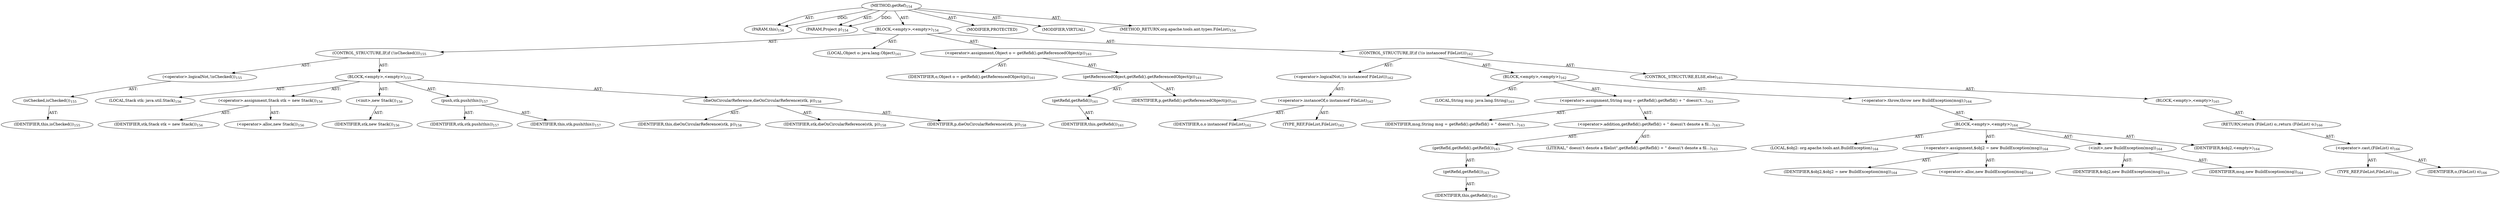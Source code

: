 digraph "getRef" {  
"111669149703" [label = <(METHOD,getRef)<SUB>154</SUB>> ]
"115964116997" [label = <(PARAM,this)<SUB>154</SUB>> ]
"115964117006" [label = <(PARAM,Project p)<SUB>154</SUB>> ]
"25769803794" [label = <(BLOCK,&lt;empty&gt;,&lt;empty&gt;)<SUB>154</SUB>> ]
"47244640265" [label = <(CONTROL_STRUCTURE,IF,if (!isChecked()))<SUB>155</SUB>> ]
"30064771145" [label = <(&lt;operator&gt;.logicalNot,!isChecked())<SUB>155</SUB>> ]
"30064771146" [label = <(isChecked,isChecked())<SUB>155</SUB>> ]
"68719476747" [label = <(IDENTIFIER,this,isChecked())<SUB>155</SUB>> ]
"25769803795" [label = <(BLOCK,&lt;empty&gt;,&lt;empty&gt;)<SUB>155</SUB>> ]
"94489280516" [label = <(LOCAL,Stack stk: java.util.Stack)<SUB>156</SUB>> ]
"30064771147" [label = <(&lt;operator&gt;.assignment,Stack stk = new Stack())<SUB>156</SUB>> ]
"68719476793" [label = <(IDENTIFIER,stk,Stack stk = new Stack())<SUB>156</SUB>> ]
"30064771148" [label = <(&lt;operator&gt;.alloc,new Stack())<SUB>156</SUB>> ]
"30064771149" [label = <(&lt;init&gt;,new Stack())<SUB>156</SUB>> ]
"68719476794" [label = <(IDENTIFIER,stk,new Stack())<SUB>156</SUB>> ]
"30064771150" [label = <(push,stk.push(this))<SUB>157</SUB>> ]
"68719476795" [label = <(IDENTIFIER,stk,stk.push(this))<SUB>157</SUB>> ]
"68719476748" [label = <(IDENTIFIER,this,stk.push(this))<SUB>157</SUB>> ]
"30064771151" [label = <(dieOnCircularReference,dieOnCircularReference(stk, p))<SUB>158</SUB>> ]
"68719476749" [label = <(IDENTIFIER,this,dieOnCircularReference(stk, p))<SUB>158</SUB>> ]
"68719476796" [label = <(IDENTIFIER,stk,dieOnCircularReference(stk, p))<SUB>158</SUB>> ]
"68719476797" [label = <(IDENTIFIER,p,dieOnCircularReference(stk, p))<SUB>158</SUB>> ]
"94489280517" [label = <(LOCAL,Object o: java.lang.Object)<SUB>161</SUB>> ]
"30064771152" [label = <(&lt;operator&gt;.assignment,Object o = getRefid().getReferencedObject(p))<SUB>161</SUB>> ]
"68719476798" [label = <(IDENTIFIER,o,Object o = getRefid().getReferencedObject(p))<SUB>161</SUB>> ]
"30064771153" [label = <(getReferencedObject,getRefid().getReferencedObject(p))<SUB>161</SUB>> ]
"30064771154" [label = <(getRefid,getRefid())<SUB>161</SUB>> ]
"68719476750" [label = <(IDENTIFIER,this,getRefid())<SUB>161</SUB>> ]
"68719476799" [label = <(IDENTIFIER,p,getRefid().getReferencedObject(p))<SUB>161</SUB>> ]
"47244640266" [label = <(CONTROL_STRUCTURE,IF,if (!(o instanceof FileList)))<SUB>162</SUB>> ]
"30064771155" [label = <(&lt;operator&gt;.logicalNot,!(o instanceof FileList))<SUB>162</SUB>> ]
"30064771156" [label = <(&lt;operator&gt;.instanceOf,o instanceof FileList)<SUB>162</SUB>> ]
"68719476800" [label = <(IDENTIFIER,o,o instanceof FileList)<SUB>162</SUB>> ]
"180388626432" [label = <(TYPE_REF,FileList,FileList)<SUB>162</SUB>> ]
"25769803796" [label = <(BLOCK,&lt;empty&gt;,&lt;empty&gt;)<SUB>162</SUB>> ]
"94489280518" [label = <(LOCAL,String msg: java.lang.String)<SUB>163</SUB>> ]
"30064771157" [label = <(&lt;operator&gt;.assignment,String msg = getRefid().getRefId() + &quot; doesn\'t...)<SUB>163</SUB>> ]
"68719476801" [label = <(IDENTIFIER,msg,String msg = getRefid().getRefId() + &quot; doesn\'t...)<SUB>163</SUB>> ]
"30064771158" [label = <(&lt;operator&gt;.addition,getRefid().getRefId() + &quot; doesn\'t denote a fil...)<SUB>163</SUB>> ]
"30064771159" [label = <(getRefId,getRefid().getRefId())<SUB>163</SUB>> ]
"30064771160" [label = <(getRefid,getRefid())<SUB>163</SUB>> ]
"68719476751" [label = <(IDENTIFIER,this,getRefid())<SUB>163</SUB>> ]
"90194313226" [label = <(LITERAL,&quot; doesn\'t denote a filelist&quot;,getRefid().getRefId() + &quot; doesn\'t denote a fil...)<SUB>163</SUB>> ]
"30064771161" [label = <(&lt;operator&gt;.throw,throw new BuildException(msg);)<SUB>164</SUB>> ]
"25769803797" [label = <(BLOCK,&lt;empty&gt;,&lt;empty&gt;)<SUB>164</SUB>> ]
"94489280519" [label = <(LOCAL,$obj2: org.apache.tools.ant.BuildException)<SUB>164</SUB>> ]
"30064771162" [label = <(&lt;operator&gt;.assignment,$obj2 = new BuildException(msg))<SUB>164</SUB>> ]
"68719476802" [label = <(IDENTIFIER,$obj2,$obj2 = new BuildException(msg))<SUB>164</SUB>> ]
"30064771163" [label = <(&lt;operator&gt;.alloc,new BuildException(msg))<SUB>164</SUB>> ]
"30064771164" [label = <(&lt;init&gt;,new BuildException(msg))<SUB>164</SUB>> ]
"68719476803" [label = <(IDENTIFIER,$obj2,new BuildException(msg))<SUB>164</SUB>> ]
"68719476804" [label = <(IDENTIFIER,msg,new BuildException(msg))<SUB>164</SUB>> ]
"68719476805" [label = <(IDENTIFIER,$obj2,&lt;empty&gt;)<SUB>164</SUB>> ]
"47244640267" [label = <(CONTROL_STRUCTURE,ELSE,else)<SUB>165</SUB>> ]
"25769803798" [label = <(BLOCK,&lt;empty&gt;,&lt;empty&gt;)<SUB>165</SUB>> ]
"146028888068" [label = <(RETURN,return (FileList) o;,return (FileList) o;)<SUB>166</SUB>> ]
"30064771165" [label = <(&lt;operator&gt;.cast,(FileList) o)<SUB>166</SUB>> ]
"180388626433" [label = <(TYPE_REF,FileList,FileList)<SUB>166</SUB>> ]
"68719476806" [label = <(IDENTIFIER,o,(FileList) o)<SUB>166</SUB>> ]
"133143986192" [label = <(MODIFIER,PROTECTED)> ]
"133143986193" [label = <(MODIFIER,VIRTUAL)> ]
"128849018887" [label = <(METHOD_RETURN,org.apache.tools.ant.types.FileList)<SUB>154</SUB>> ]
  "111669149703" -> "115964116997"  [ label = "AST: "] 
  "111669149703" -> "115964117006"  [ label = "AST: "] 
  "111669149703" -> "25769803794"  [ label = "AST: "] 
  "111669149703" -> "133143986192"  [ label = "AST: "] 
  "111669149703" -> "133143986193"  [ label = "AST: "] 
  "111669149703" -> "128849018887"  [ label = "AST: "] 
  "25769803794" -> "47244640265"  [ label = "AST: "] 
  "25769803794" -> "94489280517"  [ label = "AST: "] 
  "25769803794" -> "30064771152"  [ label = "AST: "] 
  "25769803794" -> "47244640266"  [ label = "AST: "] 
  "47244640265" -> "30064771145"  [ label = "AST: "] 
  "47244640265" -> "25769803795"  [ label = "AST: "] 
  "30064771145" -> "30064771146"  [ label = "AST: "] 
  "30064771146" -> "68719476747"  [ label = "AST: "] 
  "25769803795" -> "94489280516"  [ label = "AST: "] 
  "25769803795" -> "30064771147"  [ label = "AST: "] 
  "25769803795" -> "30064771149"  [ label = "AST: "] 
  "25769803795" -> "30064771150"  [ label = "AST: "] 
  "25769803795" -> "30064771151"  [ label = "AST: "] 
  "30064771147" -> "68719476793"  [ label = "AST: "] 
  "30064771147" -> "30064771148"  [ label = "AST: "] 
  "30064771149" -> "68719476794"  [ label = "AST: "] 
  "30064771150" -> "68719476795"  [ label = "AST: "] 
  "30064771150" -> "68719476748"  [ label = "AST: "] 
  "30064771151" -> "68719476749"  [ label = "AST: "] 
  "30064771151" -> "68719476796"  [ label = "AST: "] 
  "30064771151" -> "68719476797"  [ label = "AST: "] 
  "30064771152" -> "68719476798"  [ label = "AST: "] 
  "30064771152" -> "30064771153"  [ label = "AST: "] 
  "30064771153" -> "30064771154"  [ label = "AST: "] 
  "30064771153" -> "68719476799"  [ label = "AST: "] 
  "30064771154" -> "68719476750"  [ label = "AST: "] 
  "47244640266" -> "30064771155"  [ label = "AST: "] 
  "47244640266" -> "25769803796"  [ label = "AST: "] 
  "47244640266" -> "47244640267"  [ label = "AST: "] 
  "30064771155" -> "30064771156"  [ label = "AST: "] 
  "30064771156" -> "68719476800"  [ label = "AST: "] 
  "30064771156" -> "180388626432"  [ label = "AST: "] 
  "25769803796" -> "94489280518"  [ label = "AST: "] 
  "25769803796" -> "30064771157"  [ label = "AST: "] 
  "25769803796" -> "30064771161"  [ label = "AST: "] 
  "30064771157" -> "68719476801"  [ label = "AST: "] 
  "30064771157" -> "30064771158"  [ label = "AST: "] 
  "30064771158" -> "30064771159"  [ label = "AST: "] 
  "30064771158" -> "90194313226"  [ label = "AST: "] 
  "30064771159" -> "30064771160"  [ label = "AST: "] 
  "30064771160" -> "68719476751"  [ label = "AST: "] 
  "30064771161" -> "25769803797"  [ label = "AST: "] 
  "25769803797" -> "94489280519"  [ label = "AST: "] 
  "25769803797" -> "30064771162"  [ label = "AST: "] 
  "25769803797" -> "30064771164"  [ label = "AST: "] 
  "25769803797" -> "68719476805"  [ label = "AST: "] 
  "30064771162" -> "68719476802"  [ label = "AST: "] 
  "30064771162" -> "30064771163"  [ label = "AST: "] 
  "30064771164" -> "68719476803"  [ label = "AST: "] 
  "30064771164" -> "68719476804"  [ label = "AST: "] 
  "47244640267" -> "25769803798"  [ label = "AST: "] 
  "25769803798" -> "146028888068"  [ label = "AST: "] 
  "146028888068" -> "30064771165"  [ label = "AST: "] 
  "30064771165" -> "180388626433"  [ label = "AST: "] 
  "30064771165" -> "68719476806"  [ label = "AST: "] 
  "111669149703" -> "115964116997"  [ label = "DDG: "] 
  "111669149703" -> "115964117006"  [ label = "DDG: "] 
}
